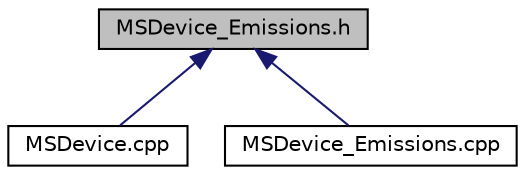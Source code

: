 digraph "MSDevice_Emissions.h"
{
  edge [fontname="Helvetica",fontsize="10",labelfontname="Helvetica",labelfontsize="10"];
  node [fontname="Helvetica",fontsize="10",shape=record];
  Node72 [label="MSDevice_Emissions.h",height=0.2,width=0.4,color="black", fillcolor="grey75", style="filled", fontcolor="black"];
  Node72 -> Node73 [dir="back",color="midnightblue",fontsize="10",style="solid",fontname="Helvetica"];
  Node73 [label="MSDevice.cpp",height=0.2,width=0.4,color="black", fillcolor="white", style="filled",URL="$d5/d76/_m_s_device_8cpp.html"];
  Node72 -> Node74 [dir="back",color="midnightblue",fontsize="10",style="solid",fontname="Helvetica"];
  Node74 [label="MSDevice_Emissions.cpp",height=0.2,width=0.4,color="black", fillcolor="white", style="filled",URL="$d6/ddb/_m_s_device___emissions_8cpp.html"];
}
